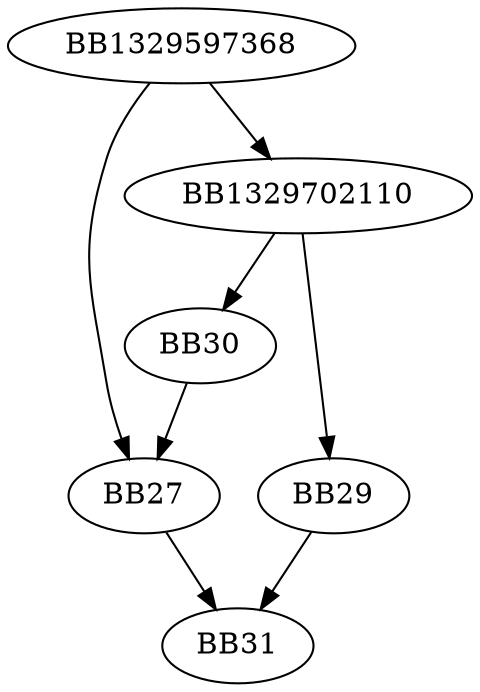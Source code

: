 digraph G{
	BB1329597368->BB27;
	BB1329597368->BB1329702110;
	BB1329702110->BB29;
	BB1329702110->BB30;
	BB30->BB27;
	BB27->BB31;
	BB29->BB31;
}
